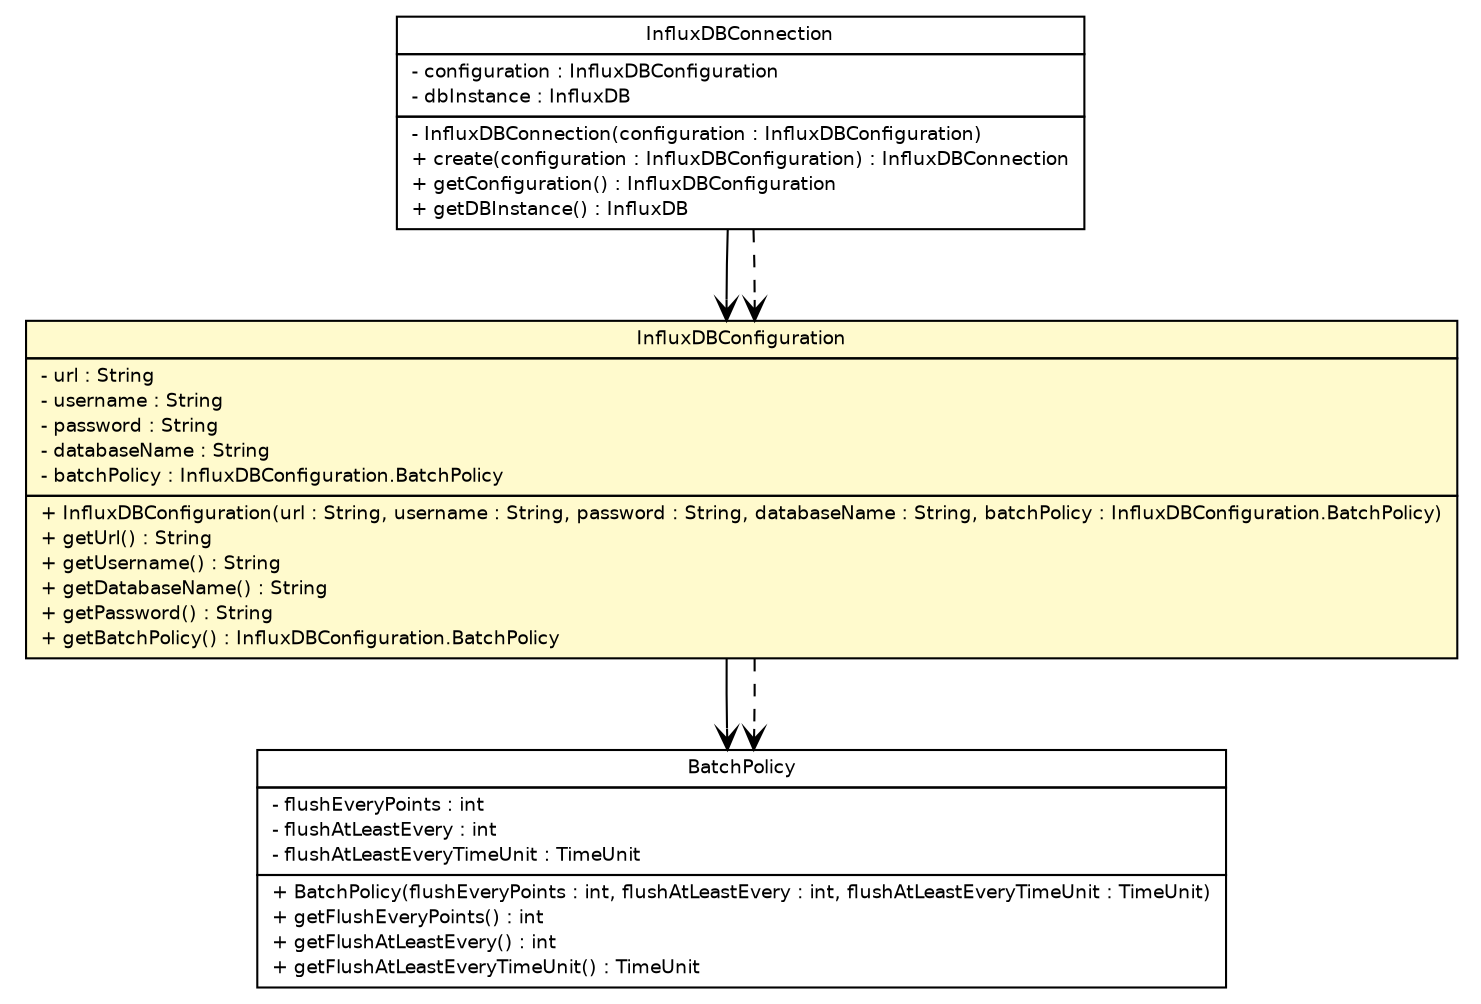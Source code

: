 #!/usr/local/bin/dot
#
# Class diagram 
# Generated by UMLGraph version R5_6-24-gf6e263 (http://www.umlgraph.org/)
#

digraph G {
	edge [fontname="Helvetica",fontsize=10,labelfontname="Helvetica",labelfontsize=10];
	node [fontname="Helvetica",fontsize=10,shape=plaintext];
	nodesep=0.25;
	ranksep=0.5;
	// com.polymathiccoder.servo.publish.influxdb.operations.InfluxDBConnection
	c127 [label=<<table title="com.polymathiccoder.servo.publish.influxdb.operations.InfluxDBConnection" border="0" cellborder="1" cellspacing="0" cellpadding="2" port="p" href="./InfluxDBConnection.html">
		<tr><td><table border="0" cellspacing="0" cellpadding="1">
<tr><td align="center" balign="center"> InfluxDBConnection </td></tr>
		</table></td></tr>
		<tr><td><table border="0" cellspacing="0" cellpadding="1">
<tr><td align="left" balign="left"> - configuration : InfluxDBConfiguration </td></tr>
<tr><td align="left" balign="left"> - dbInstance : InfluxDB </td></tr>
		</table></td></tr>
		<tr><td><table border="0" cellspacing="0" cellpadding="1">
<tr><td align="left" balign="left"> - InfluxDBConnection(configuration : InfluxDBConfiguration) </td></tr>
<tr><td align="left" balign="left"> + create(configuration : InfluxDBConfiguration) : InfluxDBConnection </td></tr>
<tr><td align="left" balign="left"> + getConfiguration() : InfluxDBConfiguration </td></tr>
<tr><td align="left" balign="left"> + getDBInstance() : InfluxDB </td></tr>
		</table></td></tr>
		</table>>, URL="./InfluxDBConnection.html", fontname="Helvetica", fontcolor="black", fontsize=9.0];
	// com.polymathiccoder.servo.publish.influxdb.operations.InfluxDBConfiguration
	c128 [label=<<table title="com.polymathiccoder.servo.publish.influxdb.operations.InfluxDBConfiguration" border="0" cellborder="1" cellspacing="0" cellpadding="2" port="p" bgcolor="lemonChiffon" href="./InfluxDBConfiguration.html">
		<tr><td><table border="0" cellspacing="0" cellpadding="1">
<tr><td align="center" balign="center"> InfluxDBConfiguration </td></tr>
		</table></td></tr>
		<tr><td><table border="0" cellspacing="0" cellpadding="1">
<tr><td align="left" balign="left"> - url : String </td></tr>
<tr><td align="left" balign="left"> - username : String </td></tr>
<tr><td align="left" balign="left"> - password : String </td></tr>
<tr><td align="left" balign="left"> - databaseName : String </td></tr>
<tr><td align="left" balign="left"> - batchPolicy : InfluxDBConfiguration.BatchPolicy </td></tr>
		</table></td></tr>
		<tr><td><table border="0" cellspacing="0" cellpadding="1">
<tr><td align="left" balign="left"> + InfluxDBConfiguration(url : String, username : String, password : String, databaseName : String, batchPolicy : InfluxDBConfiguration.BatchPolicy) </td></tr>
<tr><td align="left" balign="left"> + getUrl() : String </td></tr>
<tr><td align="left" balign="left"> + getUsername() : String </td></tr>
<tr><td align="left" balign="left"> + getDatabaseName() : String </td></tr>
<tr><td align="left" balign="left"> + getPassword() : String </td></tr>
<tr><td align="left" balign="left"> + getBatchPolicy() : InfluxDBConfiguration.BatchPolicy </td></tr>
		</table></td></tr>
		</table>>, URL="./InfluxDBConfiguration.html", fontname="Helvetica", fontcolor="black", fontsize=9.0];
	// com.polymathiccoder.servo.publish.influxdb.operations.InfluxDBConfiguration.BatchPolicy
	c129 [label=<<table title="com.polymathiccoder.servo.publish.influxdb.operations.InfluxDBConfiguration.BatchPolicy" border="0" cellborder="1" cellspacing="0" cellpadding="2" port="p" href="./InfluxDBConfiguration.BatchPolicy.html">
		<tr><td><table border="0" cellspacing="0" cellpadding="1">
<tr><td align="center" balign="center"> BatchPolicy </td></tr>
		</table></td></tr>
		<tr><td><table border="0" cellspacing="0" cellpadding="1">
<tr><td align="left" balign="left"> - flushEveryPoints : int </td></tr>
<tr><td align="left" balign="left"> - flushAtLeastEvery : int </td></tr>
<tr><td align="left" balign="left"> - flushAtLeastEveryTimeUnit : TimeUnit </td></tr>
		</table></td></tr>
		<tr><td><table border="0" cellspacing="0" cellpadding="1">
<tr><td align="left" balign="left"> + BatchPolicy(flushEveryPoints : int, flushAtLeastEvery : int, flushAtLeastEveryTimeUnit : TimeUnit) </td></tr>
<tr><td align="left" balign="left"> + getFlushEveryPoints() : int </td></tr>
<tr><td align="left" balign="left"> + getFlushAtLeastEvery() : int </td></tr>
<tr><td align="left" balign="left"> + getFlushAtLeastEveryTimeUnit() : TimeUnit </td></tr>
		</table></td></tr>
		</table>>, URL="./InfluxDBConfiguration.BatchPolicy.html", fontname="Helvetica", fontcolor="black", fontsize=9.0];
	// com.polymathiccoder.servo.publish.influxdb.operations.InfluxDBConnection NAVASSOC com.polymathiccoder.servo.publish.influxdb.operations.InfluxDBConfiguration
	c127:p -> c128:p [taillabel="", label="", headlabel="", fontname="Helvetica", fontcolor="black", fontsize=10.0, color="black", arrowhead=open];
	// com.polymathiccoder.servo.publish.influxdb.operations.InfluxDBConfiguration NAVASSOC com.polymathiccoder.servo.publish.influxdb.operations.InfluxDBConfiguration.BatchPolicy
	c128:p -> c129:p [taillabel="", label="", headlabel="", fontname="Helvetica", fontcolor="black", fontsize=10.0, color="black", arrowhead=open];
	// com.polymathiccoder.servo.publish.influxdb.operations.InfluxDBConnection DEPEND com.polymathiccoder.servo.publish.influxdb.operations.InfluxDBConfiguration
	c127:p -> c128:p [taillabel="", label="", headlabel="", fontname="Helvetica", fontcolor="black", fontsize=10.0, color="black", arrowhead=open, style=dashed];
	// com.polymathiccoder.servo.publish.influxdb.operations.InfluxDBConfiguration DEPEND com.polymathiccoder.servo.publish.influxdb.operations.InfluxDBConfiguration.BatchPolicy
	c128:p -> c129:p [taillabel="", label="", headlabel="", fontname="Helvetica", fontcolor="black", fontsize=10.0, color="black", arrowhead=open, style=dashed];
}

